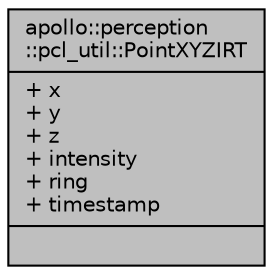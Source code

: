 digraph "apollo::perception::pcl_util::PointXYZIRT"
{
  edge [fontname="Helvetica",fontsize="10",labelfontname="Helvetica",labelfontsize="10"];
  node [fontname="Helvetica",fontsize="10",shape=record];
  Node1 [label="{apollo::perception\l::pcl_util::PointXYZIRT\n|+ x\l+ y\l+ z\l+ intensity\l+ ring\l+ timestamp\l|}",height=0.2,width=0.4,color="black", fillcolor="grey75", style="filled" fontcolor="black"];
}
